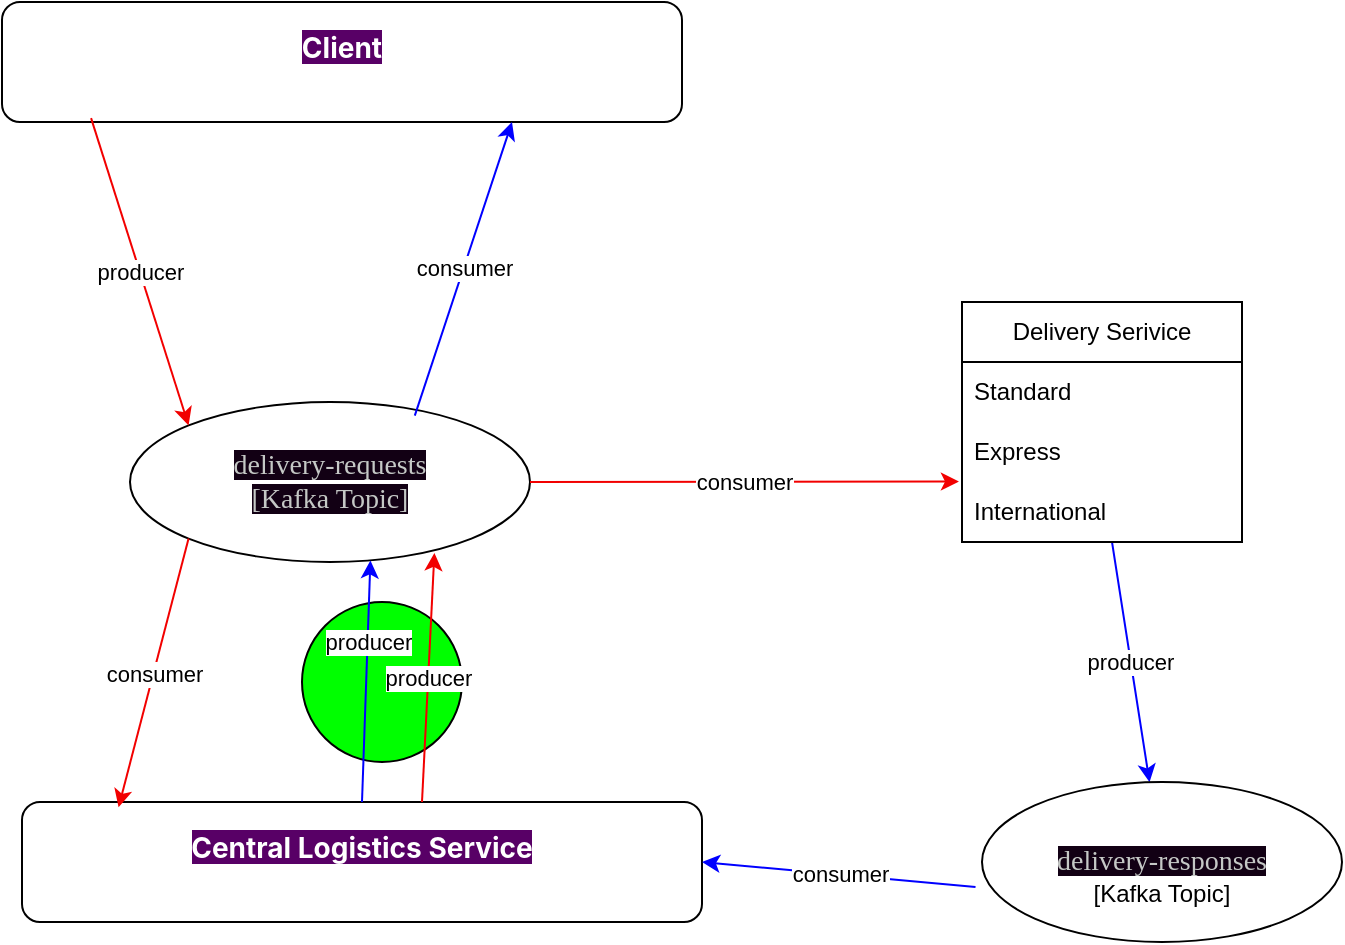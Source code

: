 <mxfile>
    <diagram name="Page-1" id="FyJ_mljmAMSAqH2hqMvA">
        <mxGraphModel dx="873" dy="510" grid="1" gridSize="10" guides="1" tooltips="1" connect="1" arrows="1" fold="1" page="1" pageScale="1" pageWidth="827" pageHeight="1169" math="0" shadow="0">
            <root>
                <mxCell id="0"/>
                <mxCell id="1" parent="0"/>
                <mxCell id="vYnTeY9f8O8ptbI2B-Rv-26" value="" style="ellipse;whiteSpace=wrap;html=1;aspect=fixed;fillColor=#00FF00;" parent="1" vertex="1">
                    <mxGeometry x="300" y="300" width="80" height="80" as="geometry"/>
                </mxCell>
                <mxCell id="vYnTeY9f8O8ptbI2B-Rv-24" value="producer" style="rounded=0;orthogonalLoop=1;jettySize=auto;html=1;exitX=0.5;exitY=1;exitDx=0;exitDy=0;strokeColor=#0000FF;" parent="1" target="vYnTeY9f8O8ptbI2B-Rv-4" edge="1">
                    <mxGeometry relative="1" as="geometry">
                        <mxPoint x="705" y="270" as="sourcePoint"/>
                        <mxPoint x="600" y="410.8" as="targetPoint"/>
                    </mxGeometry>
                </mxCell>
                <mxCell id="vYnTeY9f8O8ptbI2B-Rv-1" value="&#10;&lt;strong style=&quot;box-sizing: border-box; border-width: 0px; border-style: solid; border-color: rgb(229, 231, 235); --tw-border-spacing-x: 0; --tw-border-spacing-y: 0; --tw-translate-x: 0; --tw-translate-y: 0; --tw-rotate: 0; --tw-skew-x: 0; --tw-skew-y: 0; --tw-scale-x: 1; --tw-scale-y: 1; --tw-pan-x: ; --tw-pan-y: ; --tw-pinch-zoom: ; --tw-scroll-snap-strictness: proximity; --tw-gradient-from-position: ; --tw-gradient-via-position: ; --tw-gradient-to-position: ; --tw-ordinal: ; --tw-slashed-zero: ; --tw-numeric-figure: ; --tw-numeric-spacing: ; --tw-numeric-fraction: ; --tw-ring-inset: ; --tw-ring-offset-width: 0px; --tw-ring-offset-color: #fff; --tw-ring-color: rgb(59 130 246 / 0.5); --tw-ring-offset-shadow: 0 0 #0000; --tw-ring-shadow: 0 0 #0000; --tw-shadow: 0 0 #0000; --tw-shadow-colored: 0 0 #0000; --tw-blur: ; --tw-brightness: ; --tw-contrast: ; --tw-grayscale: ; --tw-hue-rotate: ; --tw-invert: ; --tw-saturate: ; --tw-sepia: ; --tw-drop-shadow: ; --tw-backdrop-blur: ; --tw-backdrop-brightness: ; --tw-backdrop-contrast: ; --tw-backdrop-grayscale: ; --tw-backdrop-hue-rotate: ; --tw-backdrop-invert: ; --tw-backdrop-opacity: ; --tw-backdrop-saturate: ; --tw-backdrop-sepia: ; --tw-contain-size: ; --tw-contain-layout: ; --tw-contain-paint: ; --tw-contain-style: ; font-weight: bolder; color: rgb(255, 255, 255); font-family: &amp;quot;SF Pro Display&amp;quot;; font-size: 14px; font-style: normal; font-variant-ligatures: normal; font-variant-caps: normal; letter-spacing: normal; orphans: 2; text-align: left; text-indent: 0px; text-transform: none; widows: 2; word-spacing: 0px; -webkit-text-stroke-width: 0px; white-space: normal; background-color: rgb(88, 0, 102); text-decoration-thickness: initial; text-decoration-style: initial; text-decoration-color: initial;&quot;&gt;Central Logistics Service&lt;/strong&gt;&#10;&#10;" style="rounded=1;whiteSpace=wrap;html=1;" parent="1" vertex="1">
                    <mxGeometry x="160" y="400" width="340" height="60" as="geometry"/>
                </mxCell>
                <mxCell id="vYnTeY9f8O8ptbI2B-Rv-3" value="&#10;&lt;strong style=&quot;box-sizing: border-box; border-width: 0px; border-style: solid; border-color: rgb(229, 231, 235); --tw-border-spacing-x: 0; --tw-border-spacing-y: 0; --tw-translate-x: 0; --tw-translate-y: 0; --tw-rotate: 0; --tw-skew-x: 0; --tw-skew-y: 0; --tw-scale-x: 1; --tw-scale-y: 1; --tw-pan-x: ; --tw-pan-y: ; --tw-pinch-zoom: ; --tw-scroll-snap-strictness: proximity; --tw-gradient-from-position: ; --tw-gradient-via-position: ; --tw-gradient-to-position: ; --tw-ordinal: ; --tw-slashed-zero: ; --tw-numeric-figure: ; --tw-numeric-spacing: ; --tw-numeric-fraction: ; --tw-ring-inset: ; --tw-ring-offset-width: 0px; --tw-ring-offset-color: #fff; --tw-ring-color: rgb(59 130 246 / 0.5); --tw-ring-offset-shadow: 0 0 #0000; --tw-ring-shadow: 0 0 #0000; --tw-shadow: 0 0 #0000; --tw-shadow-colored: 0 0 #0000; --tw-blur: ; --tw-brightness: ; --tw-contrast: ; --tw-grayscale: ; --tw-hue-rotate: ; --tw-invert: ; --tw-saturate: ; --tw-sepia: ; --tw-drop-shadow: ; --tw-backdrop-blur: ; --tw-backdrop-brightness: ; --tw-backdrop-contrast: ; --tw-backdrop-grayscale: ; --tw-backdrop-hue-rotate: ; --tw-backdrop-invert: ; --tw-backdrop-opacity: ; --tw-backdrop-saturate: ; --tw-backdrop-sepia: ; --tw-contain-size: ; --tw-contain-layout: ; --tw-contain-paint: ; --tw-contain-style: ; font-weight: bolder; color: rgb(255, 255, 255); font-family: &amp;quot;SF Pro Display&amp;quot;; font-size: 14px; font-style: normal; font-variant-ligatures: normal; font-variant-caps: normal; letter-spacing: normal; orphans: 2; text-align: left; text-indent: 0px; text-transform: none; widows: 2; word-spacing: 0px; -webkit-text-stroke-width: 0px; white-space: normal; background-color: rgb(88, 0, 102); text-decoration-thickness: initial; text-decoration-style: initial; text-decoration-color: initial;&quot;&gt;Client&lt;/strong&gt;&#10;&#10;" style="rounded=1;whiteSpace=wrap;html=1;" parent="1" vertex="1">
                    <mxGeometry x="150" width="340" height="60" as="geometry"/>
                </mxCell>
                <mxCell id="vYnTeY9f8O8ptbI2B-Rv-4" value="&lt;br&gt;&lt;span style=&quot;color: rgb(197, 200, 198); font-family: &amp;quot;Space Mono&amp;quot;; font-size: 14px; font-style: normal; font-variant-ligatures: normal; font-variant-caps: normal; font-weight: 400; letter-spacing: normal; orphans: 2; text-align: start; text-indent: 0px; text-transform: none; widows: 2; word-spacing: 0px; -webkit-text-stroke-width: 0px; white-space: pre; background-color: rgb(18, 0, 20); text-decoration-thickness: initial; text-decoration-style: initial; text-decoration-color: initial; display: inline !important; float: none;&quot;&gt;delivery-responses&lt;/span&gt;&lt;br&gt;[Kafka Topic]" style="ellipse;whiteSpace=wrap;html=1;" parent="1" vertex="1">
                    <mxGeometry x="640" y="390" width="180" height="80" as="geometry"/>
                </mxCell>
                <mxCell id="vYnTeY9f8O8ptbI2B-Rv-5" value="&lt;span style=&quot;color: rgb(197, 200, 198); font-family: &amp;quot;Space Mono&amp;quot;; font-size: 14px; text-align: start; white-space: pre; background-color: rgb(18, 0, 20);&quot;&gt;delivery-requests&lt;/span&gt;&lt;div&gt;&lt;span style=&quot;color: rgb(197, 200, 198); font-family: &amp;quot;Space Mono&amp;quot;; font-size: 14px; text-align: start; white-space: pre; background-color: rgb(18, 0, 20);&quot;&gt;[Kafka Topic]&lt;/span&gt;&lt;/div&gt;" style="ellipse;whiteSpace=wrap;html=1;" parent="1" vertex="1">
                    <mxGeometry x="214" y="200" width="200" height="80" as="geometry"/>
                </mxCell>
                <mxCell id="vYnTeY9f8O8ptbI2B-Rv-13" value="producer" style="rounded=0;orthogonalLoop=1;jettySize=auto;html=1;entryX=0.601;entryY=0.99;entryDx=0;entryDy=0;exitX=0.5;exitY=0;exitDx=0;exitDy=0;strokeColor=#0000FF;entryPerimeter=0;" parent="1" source="vYnTeY9f8O8ptbI2B-Rv-1" target="vYnTeY9f8O8ptbI2B-Rv-5" edge="1">
                    <mxGeometry x="0.333" relative="1" as="geometry">
                        <mxPoint x="157.8" y="20.0" as="sourcePoint"/>
                        <mxPoint x="70" y="150.8" as="targetPoint"/>
                        <mxPoint as="offset"/>
                    </mxGeometry>
                </mxCell>
                <mxCell id="vYnTeY9f8O8ptbI2B-Rv-20" value="producer" style="rounded=0;orthogonalLoop=1;jettySize=auto;html=1;exitX=0.131;exitY=0.968;exitDx=0;exitDy=0;strokeColor=#F20000;exitPerimeter=0;entryX=0;entryY=0;entryDx=0;entryDy=0;" parent="1" source="vYnTeY9f8O8ptbI2B-Rv-3" target="vYnTeY9f8O8ptbI2B-Rv-5" edge="1">
                    <mxGeometry relative="1" as="geometry">
                        <mxPoint x="30" y="133" as="sourcePoint"/>
                        <mxPoint x="94.04" y="20.0" as="targetPoint"/>
                    </mxGeometry>
                </mxCell>
                <mxCell id="vYnTeY9f8O8ptbI2B-Rv-21" value="consumer" style="rounded=0;orthogonalLoop=1;jettySize=auto;html=1;exitX=0;exitY=1;exitDx=0;exitDy=0;entryX=0.142;entryY=0.044;entryDx=0;entryDy=0;strokeColor=#F20000;entryPerimeter=0;" parent="1" source="vYnTeY9f8O8ptbI2B-Rv-5" target="vYnTeY9f8O8ptbI2B-Rv-1" edge="1">
                    <mxGeometry relative="1" as="geometry">
                        <mxPoint x="40" y="143" as="sourcePoint"/>
                        <mxPoint x="104.04" y="30.0" as="targetPoint"/>
                    </mxGeometry>
                </mxCell>
                <mxCell id="vYnTeY9f8O8ptbI2B-Rv-22" value="producer" style="rounded=0;orthogonalLoop=1;jettySize=auto;html=1;entryX=0.761;entryY=0.943;entryDx=0;entryDy=0;strokeColor=#F20000;entryPerimeter=0;" parent="1" target="vYnTeY9f8O8ptbI2B-Rv-5" edge="1">
                    <mxGeometry relative="1" as="geometry">
                        <mxPoint x="360" y="400" as="sourcePoint"/>
                        <mxPoint x="360" y="280" as="targetPoint"/>
                        <mxPoint as="offset"/>
                    </mxGeometry>
                </mxCell>
                <mxCell id="vYnTeY9f8O8ptbI2B-Rv-23" value="consumer" style="rounded=0;orthogonalLoop=1;jettySize=auto;html=1;exitX=1;exitY=0.5;exitDx=0;exitDy=0;entryX=-0.011;entryY=0.993;entryDx=0;entryDy=0;strokeColor=#F20000;entryPerimeter=0;" parent="1" source="vYnTeY9f8O8ptbI2B-Rv-5" target="4" edge="1">
                    <mxGeometry relative="1" as="geometry">
                        <mxPoint x="369.996" y="200.004" as="sourcePoint"/>
                        <mxPoint x="590" y="240" as="targetPoint"/>
                    </mxGeometry>
                </mxCell>
                <mxCell id="vYnTeY9f8O8ptbI2B-Rv-25" value="consumer" style="rounded=0;orthogonalLoop=1;jettySize=auto;html=1;entryX=1;entryY=0.5;entryDx=0;entryDy=0;exitX=-0.018;exitY=0.656;exitDx=0;exitDy=0;strokeColor=#0000FF;exitPerimeter=0;" parent="1" source="vYnTeY9f8O8ptbI2B-Rv-4" target="vYnTeY9f8O8ptbI2B-Rv-1" edge="1">
                    <mxGeometry relative="1" as="geometry">
                        <mxPoint x="177.8" y="40.0" as="sourcePoint"/>
                        <mxPoint x="90" y="170.8" as="targetPoint"/>
                    </mxGeometry>
                </mxCell>
                <mxCell id="vYnTeY9f8O8ptbI2B-Rv-31" value="consumer" style="rounded=0;orthogonalLoop=1;jettySize=auto;html=1;entryX=0.75;entryY=1;entryDx=0;entryDy=0;exitX=0.712;exitY=0.085;exitDx=0;exitDy=0;exitPerimeter=0;strokeColor=#0000FF;" parent="1" source="vYnTeY9f8O8ptbI2B-Rv-5" target="vYnTeY9f8O8ptbI2B-Rv-3" edge="1">
                    <mxGeometry relative="1" as="geometry">
                        <mxPoint x="457.8" y="79.2" as="sourcePoint"/>
                        <mxPoint x="370" y="210.0" as="targetPoint"/>
                    </mxGeometry>
                </mxCell>
                <mxCell id="2" value="Delivery Serivice" style="swimlane;fontStyle=0;childLayout=stackLayout;horizontal=1;startSize=30;horizontalStack=0;resizeParent=1;resizeParentMax=0;resizeLast=0;collapsible=1;marginBottom=0;whiteSpace=wrap;html=1;" vertex="1" parent="1">
                    <mxGeometry x="630" y="150" width="140" height="120" as="geometry"/>
                </mxCell>
                <mxCell id="3" value="Standard" style="text;strokeColor=none;fillColor=none;align=left;verticalAlign=middle;spacingLeft=4;spacingRight=4;overflow=hidden;points=[[0,0.5],[1,0.5]];portConstraint=eastwest;rotatable=0;whiteSpace=wrap;html=1;" vertex="1" parent="2">
                    <mxGeometry y="30" width="140" height="30" as="geometry"/>
                </mxCell>
                <mxCell id="4" value="Express" style="text;strokeColor=none;fillColor=none;align=left;verticalAlign=middle;spacingLeft=4;spacingRight=4;overflow=hidden;points=[[0,0.5],[1,0.5]];portConstraint=eastwest;rotatable=0;whiteSpace=wrap;html=1;" vertex="1" parent="2">
                    <mxGeometry y="60" width="140" height="30" as="geometry"/>
                </mxCell>
                <mxCell id="5" value="International" style="text;strokeColor=none;fillColor=none;align=left;verticalAlign=middle;spacingLeft=4;spacingRight=4;overflow=hidden;points=[[0,0.5],[1,0.5]];portConstraint=eastwest;rotatable=0;whiteSpace=wrap;html=1;" vertex="1" parent="2">
                    <mxGeometry y="90" width="140" height="30" as="geometry"/>
                </mxCell>
            </root>
        </mxGraphModel>
    </diagram>
</mxfile>